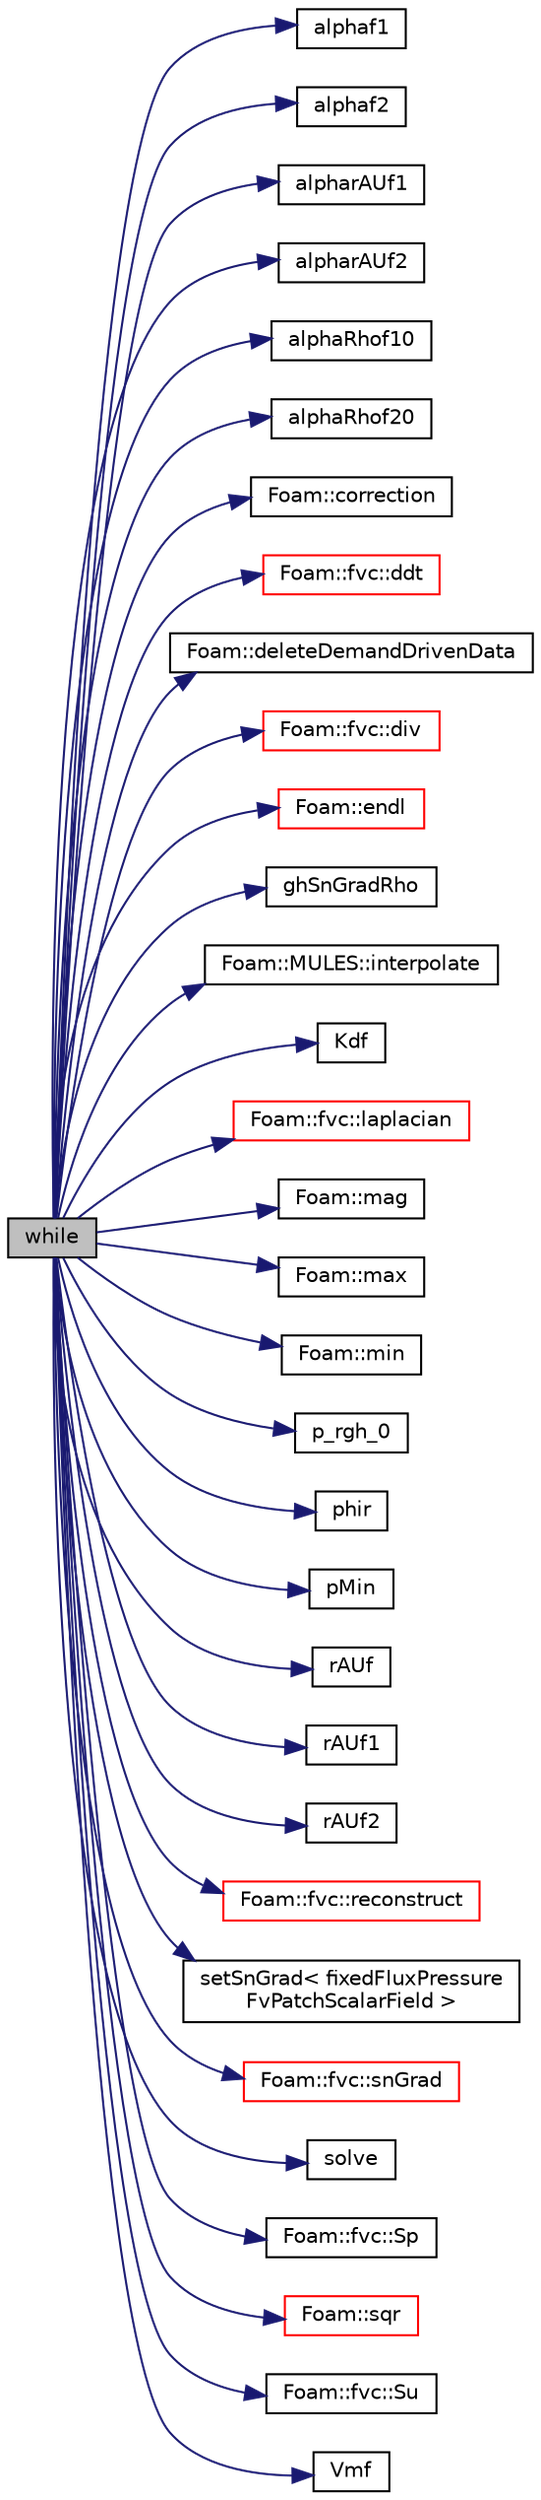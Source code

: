 digraph "while"
{
  bgcolor="transparent";
  edge [fontname="Helvetica",fontsize="10",labelfontname="Helvetica",labelfontsize="10"];
  node [fontname="Helvetica",fontsize="10",shape=record];
  rankdir="LR";
  Node1 [label="while",height=0.2,width=0.4,color="black", fillcolor="grey75", style="filled", fontcolor="black"];
  Node1 -> Node2 [color="midnightblue",fontsize="10",style="solid",fontname="Helvetica"];
  Node2 [label="alphaf1",height=0.2,width=0.4,color="black",URL="$a02953.html#a56ffcaedadad19bec661b0b110fea575"];
  Node1 -> Node3 [color="midnightblue",fontsize="10",style="solid",fontname="Helvetica"];
  Node3 [label="alphaf2",height=0.2,width=0.4,color="black",URL="$a02953.html#ab75560d8f7fca946379806e8582e0fff"];
  Node1 -> Node4 [color="midnightblue",fontsize="10",style="solid",fontname="Helvetica"];
  Node4 [label="alpharAUf1",height=0.2,width=0.4,color="black",URL="$a02953.html#a482b6c42bdc6748eff2090cd701aca19"];
  Node1 -> Node5 [color="midnightblue",fontsize="10",style="solid",fontname="Helvetica"];
  Node5 [label="alpharAUf2",height=0.2,width=0.4,color="black",URL="$a02953.html#a9e4e0fa3d286b5acfc8c6e298ac0040e"];
  Node1 -> Node6 [color="midnightblue",fontsize="10",style="solid",fontname="Helvetica"];
  Node6 [label="alphaRhof10",height=0.2,width=0.4,color="black",URL="$a02954.html#a8c5e06469e94356b65802eee80915926"];
  Node1 -> Node7 [color="midnightblue",fontsize="10",style="solid",fontname="Helvetica"];
  Node7 [label="alphaRhof20",height=0.2,width=0.4,color="black",URL="$a02954.html#a2aa742ef8125edff46c112905952f784"];
  Node1 -> Node8 [color="midnightblue",fontsize="10",style="solid",fontname="Helvetica"];
  Node8 [label="Foam::correction",height=0.2,width=0.4,color="black",URL="$a10675.html#aa5166e83cc970d681cdb0246482047e8",tooltip="Return the correction form of the given matrix. "];
  Node1 -> Node9 [color="midnightblue",fontsize="10",style="solid",fontname="Helvetica"];
  Node9 [label="Foam::fvc::ddt",height=0.2,width=0.4,color="red",URL="$a10709.html#a5dc871206ab86042756c8ccfdc5797ad"];
  Node1 -> Node10 [color="midnightblue",fontsize="10",style="solid",fontname="Helvetica"];
  Node10 [label="Foam::deleteDemandDrivenData",height=0.2,width=0.4,color="black",URL="$a10675.html#a676ff999562d389fd174d693e17d230a"];
  Node1 -> Node11 [color="midnightblue",fontsize="10",style="solid",fontname="Helvetica"];
  Node11 [label="Foam::fvc::div",height=0.2,width=0.4,color="red",URL="$a10709.html#a585533948ad80abfe589d920c641f251"];
  Node1 -> Node12 [color="midnightblue",fontsize="10",style="solid",fontname="Helvetica"];
  Node12 [label="Foam::endl",height=0.2,width=0.4,color="red",URL="$a10675.html#a2db8fe02a0d3909e9351bb4275b23ce4",tooltip="Add newline and flush stream. "];
  Node1 -> Node13 [color="midnightblue",fontsize="10",style="solid",fontname="Helvetica"];
  Node13 [label="ghSnGradRho",height=0.2,width=0.4,color="black",URL="$a02949.html#a9942c1263e3a2593eeb8b3b3d83c3f9b"];
  Node1 -> Node14 [color="midnightblue",fontsize="10",style="solid",fontname="Helvetica"];
  Node14 [label="Foam::MULES::interpolate",height=0.2,width=0.4,color="black",URL="$a10733.html#a4d62f21551985d814104861e7c1d9b4f"];
  Node1 -> Node15 [color="midnightblue",fontsize="10",style="solid",fontname="Helvetica"];
  Node15 [label="Kdf",height=0.2,width=0.4,color="black",URL="$a02954.html#a334b4aaa686c4d75dae3f8ef21c2fee3"];
  Node1 -> Node16 [color="midnightblue",fontsize="10",style="solid",fontname="Helvetica"];
  Node16 [label="Foam::fvc::laplacian",height=0.2,width=0.4,color="red",URL="$a10709.html#ac75bff389d0405149b204b0d7ac214cd"];
  Node1 -> Node17 [color="midnightblue",fontsize="10",style="solid",fontname="Helvetica"];
  Node17 [label="Foam::mag",height=0.2,width=0.4,color="black",URL="$a10675.html#a929da2a3fdcf3dacbbe0487d3a330dae"];
  Node1 -> Node18 [color="midnightblue",fontsize="10",style="solid",fontname="Helvetica"];
  Node18 [label="Foam::max",height=0.2,width=0.4,color="black",URL="$a10675.html#ac993e906cf2774ae77e666bc24e81733"];
  Node1 -> Node19 [color="midnightblue",fontsize="10",style="solid",fontname="Helvetica"];
  Node19 [label="Foam::min",height=0.2,width=0.4,color="black",URL="$a10675.html#a253e112ad2d56d96230ff39ea7f442dc"];
  Node1 -> Node20 [color="midnightblue",fontsize="10",style="solid",fontname="Helvetica"];
  Node20 [label="p_rgh_0",height=0.2,width=0.4,color="black",URL="$a02941.html#a334f791ac62072f36a4207b1994c1cc1"];
  Node1 -> Node21 [color="midnightblue",fontsize="10",style="solid",fontname="Helvetica"];
  Node21 [label="phir",height=0.2,width=0.4,color="black",URL="$a03246.html#a4467c6170d33d993a4e646952bde9020"];
  Node1 -> Node22 [color="midnightblue",fontsize="10",style="solid",fontname="Helvetica"];
  Node22 [label="pMin",height=0.2,width=0.4,color="black",URL="$a04448.html#a48bbce368545974bebafe3faccb1040b"];
  Node1 -> Node23 [color="midnightblue",fontsize="10",style="solid",fontname="Helvetica"];
  Node23 [label="rAUf",height=0.2,width=0.4,color="black",URL="$a02919.html#ae693ae4c2085edc7ebb2aac47e046b2d"];
  Node1 -> Node24 [color="midnightblue",fontsize="10",style="solid",fontname="Helvetica"];
  Node24 [label="rAUf1",height=0.2,width=0.4,color="black",URL="$a02954.html#af31cf73e8d316a6188f40d45cb1f191d"];
  Node1 -> Node25 [color="midnightblue",fontsize="10",style="solid",fontname="Helvetica"];
  Node25 [label="rAUf2",height=0.2,width=0.4,color="black",URL="$a02954.html#ab3722b38def952d21d9de4a6d962169a"];
  Node1 -> Node26 [color="midnightblue",fontsize="10",style="solid",fontname="Helvetica"];
  Node26 [label="Foam::fvc::reconstruct",height=0.2,width=0.4,color="red",URL="$a10709.html#ad8a6471328adb4cddcc0d4cedfa39ca2"];
  Node1 -> Node27 [color="midnightblue",fontsize="10",style="solid",fontname="Helvetica"];
  Node27 [label="setSnGrad\< fixedFluxPressure\lFvPatchScalarField \>",height=0.2,width=0.4,color="black",URL="$a02907.html#a7df668f205a383521ed4b57860ab3bf1"];
  Node1 -> Node28 [color="midnightblue",fontsize="10",style="solid",fontname="Helvetica"];
  Node28 [label="Foam::fvc::snGrad",height=0.2,width=0.4,color="red",URL="$a10709.html#a15da734ee906cb52cf17937ab84c41a0"];
  Node1 -> Node29 [color="midnightblue",fontsize="10",style="solid",fontname="Helvetica"];
  Node29 [label="solve",height=0.2,width=0.4,color="black",URL="$a02935.html#a63a249aff939702e1f4e9e11464c663c"];
  Node1 -> Node30 [color="midnightblue",fontsize="10",style="solid",fontname="Helvetica"];
  Node30 [label="Foam::fvc::Sp",height=0.2,width=0.4,color="black",URL="$a10709.html#acb372005d973de14c63c97ba57a82d99"];
  Node1 -> Node31 [color="midnightblue",fontsize="10",style="solid",fontname="Helvetica"];
  Node31 [label="Foam::sqr",height=0.2,width=0.4,color="red",URL="$a10675.html#a277dc11c581d53826ab5090b08f3b17b"];
  Node1 -> Node32 [color="midnightblue",fontsize="10",style="solid",fontname="Helvetica"];
  Node32 [label="Foam::fvc::Su",height=0.2,width=0.4,color="black",URL="$a10709.html#ac92e296062b7b025a96b82351c1d9b89"];
  Node1 -> Node33 [color="midnightblue",fontsize="10",style="solid",fontname="Helvetica"];
  Node33 [label="Vmf",height=0.2,width=0.4,color="black",URL="$a02954.html#a6202358428fa923d53e7c70660bbc17e"];
}
